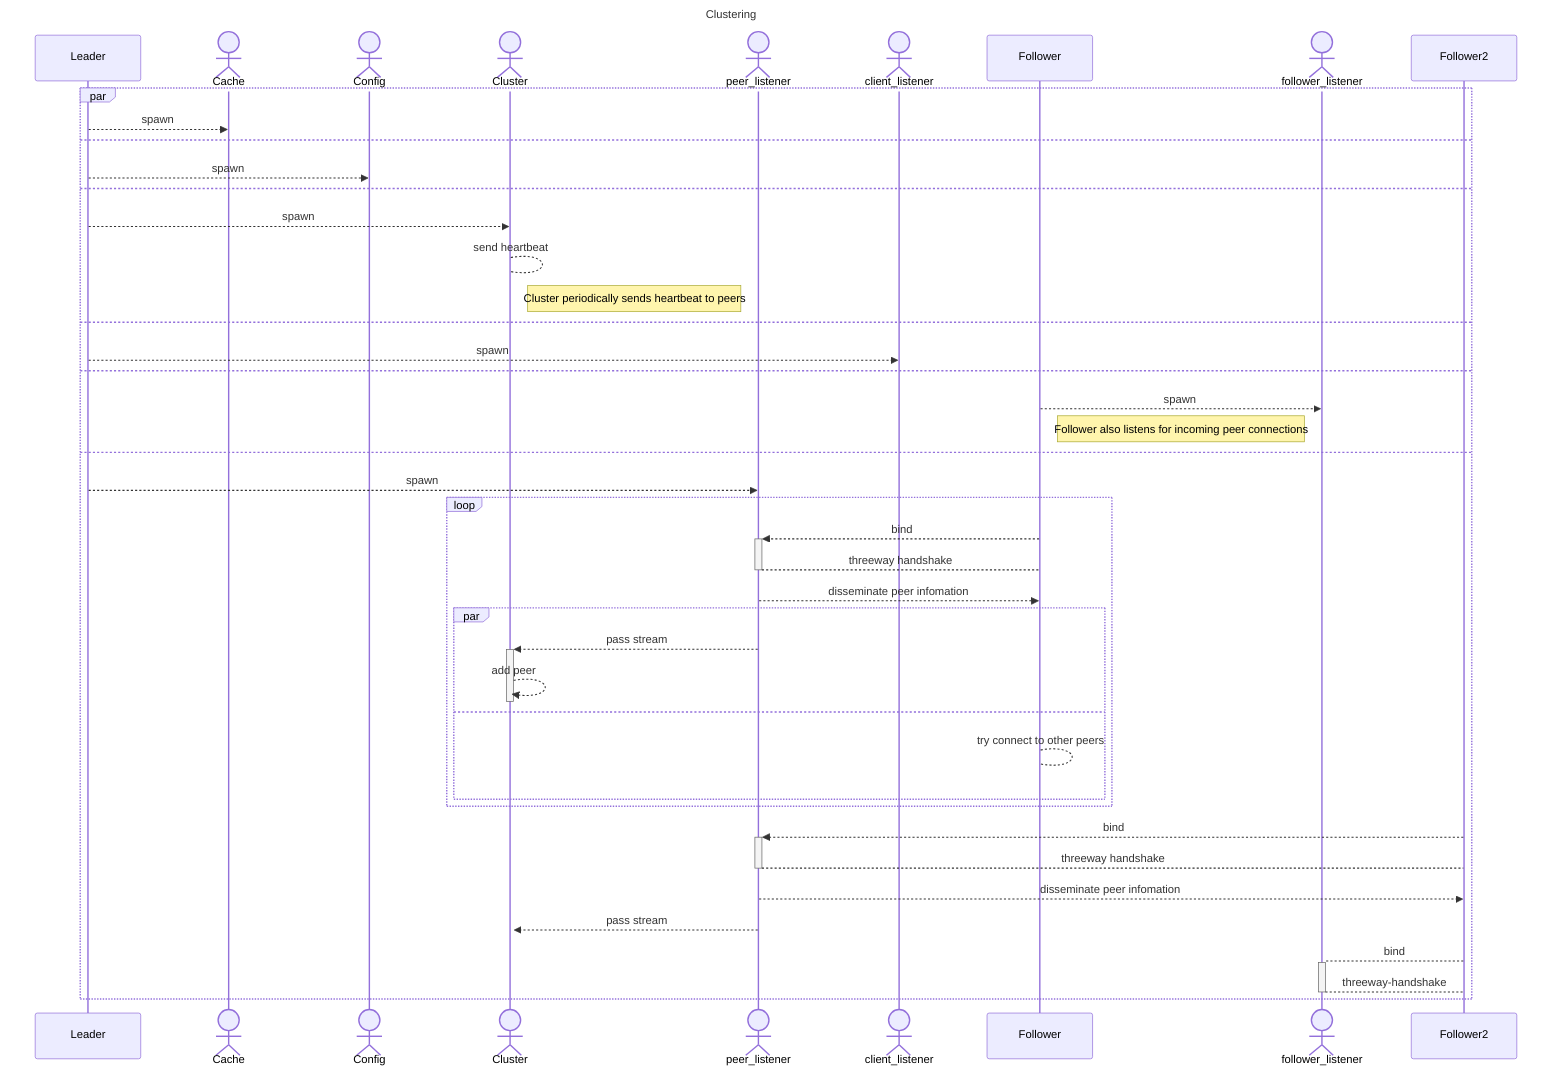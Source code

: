 ---
title : Clustering
---

sequenceDiagram
    participant s as Leader    
    actor Cache
    actor Config
    actor Cluster
    actor peer_listener
    
    actor client_listener
    participant Follower
    actor follower_listener
    participant Follower2

    par 
        s-->>Cache: spawn
    and 
        s-->>Config: spawn
    and 
        s-->>Cluster: spawn
        Cluster --> Cluster : send heartbeat
        Note right of Cluster : Cluster periodically sends heartbeat to peers 
    and
        s -->>client_listener:spawn
        
    and 
        Follower -->> follower_listener: spawn 
        Note right of Follower : Follower also listens for incoming peer connections
    and 
        
        s-->>peer_listener: spawn
        
        loop 
            Follower -->>+ peer_listener: bind 
            peer_listener -->- Follower: threeway handshake
            peer_listener -->> Follower : disseminate peer infomation            

            par 
                peer_listener -->>+ Cluster : pass stream
                Cluster -->>- Cluster : add peer
        
            and
                Follower --> Follower :try connect to other peers  
            end
            
        end

        Follower2 -->>+ peer_listener: bind 
        peer_listener -->- Follower2: threeway handshake
        peer_listener -->> Follower2 : disseminate peer infomation  
        peer_listener -->>+ Cluster : pass stream
        Follower2 -->+ follower_listener : bind
        follower_listener -->- Follower2: threeway-handshake
        
  
    end